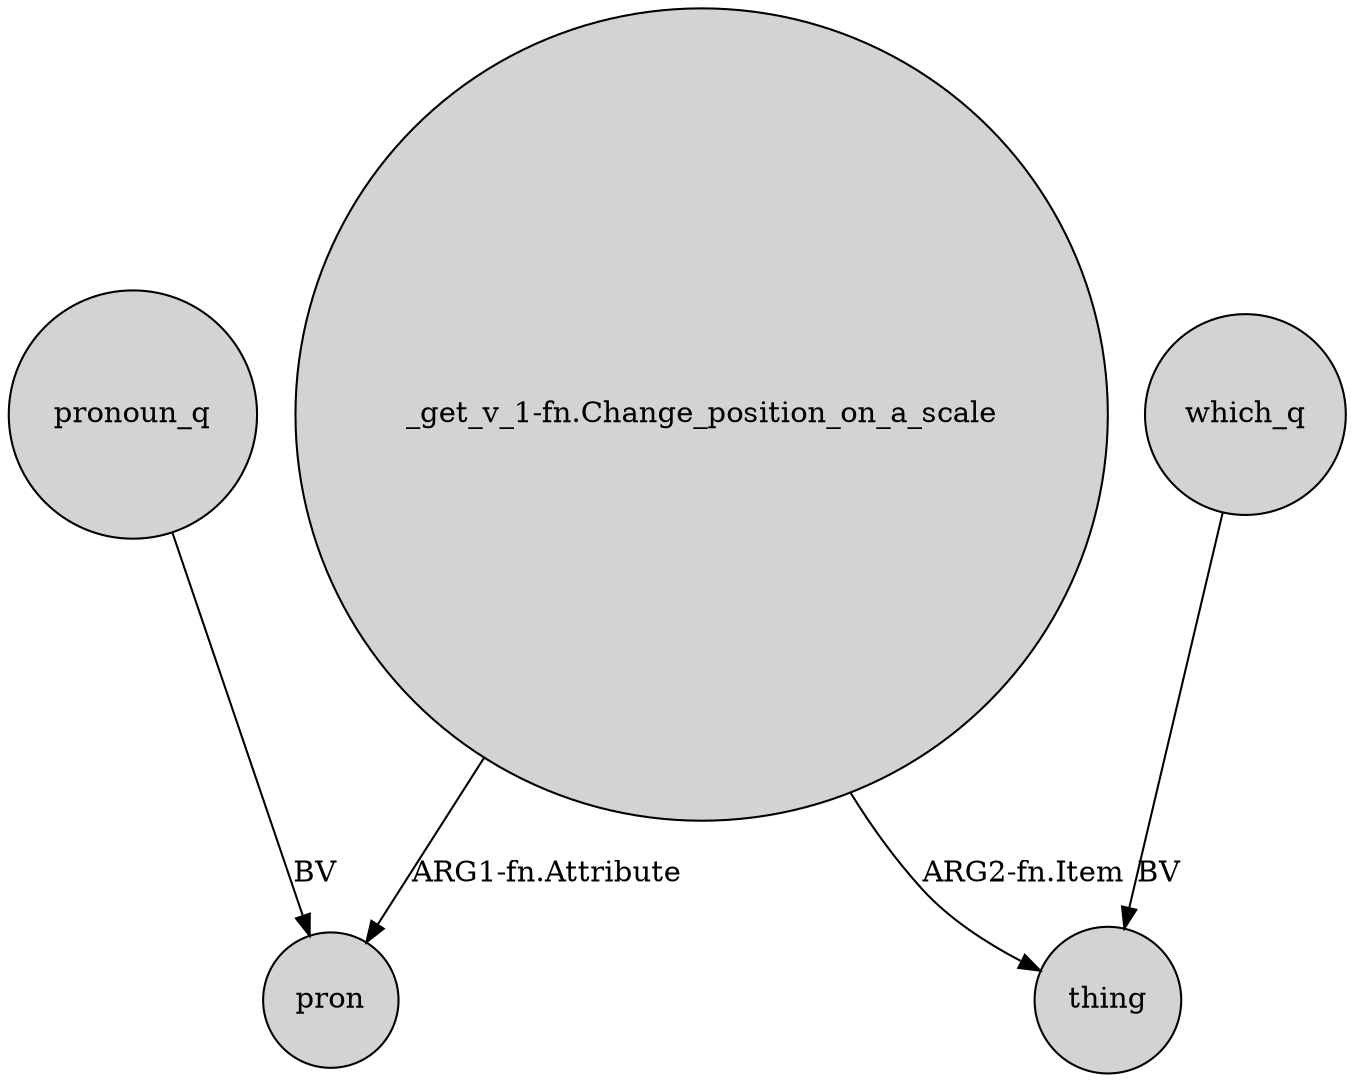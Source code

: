 digraph {
	node [shape=circle style=filled]
	pronoun_q -> pron [label=BV]
	"_get_v_1-fn.Change_position_on_a_scale" -> thing [label="ARG2-fn.Item"]
	"_get_v_1-fn.Change_position_on_a_scale" -> pron [label="ARG1-fn.Attribute"]
	which_q -> thing [label=BV]
}
